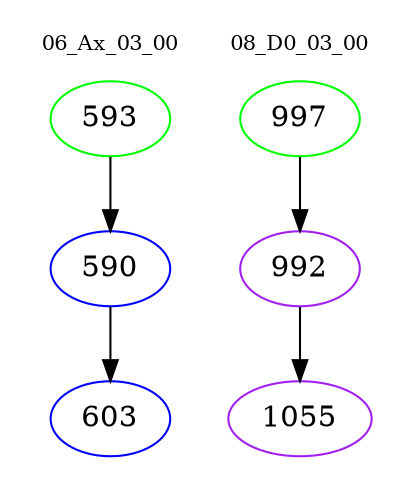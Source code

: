 digraph{
subgraph cluster_0 {
color = white
label = "06_Ax_03_00";
fontsize=10;
T0_593 [label="593", color="green"]
T0_593 -> T0_590 [color="black"]
T0_590 [label="590", color="blue"]
T0_590 -> T0_603 [color="black"]
T0_603 [label="603", color="blue"]
}
subgraph cluster_1 {
color = white
label = "08_D0_03_00";
fontsize=10;
T1_997 [label="997", color="green"]
T1_997 -> T1_992 [color="black"]
T1_992 [label="992", color="purple"]
T1_992 -> T1_1055 [color="black"]
T1_1055 [label="1055", color="purple"]
}
}
